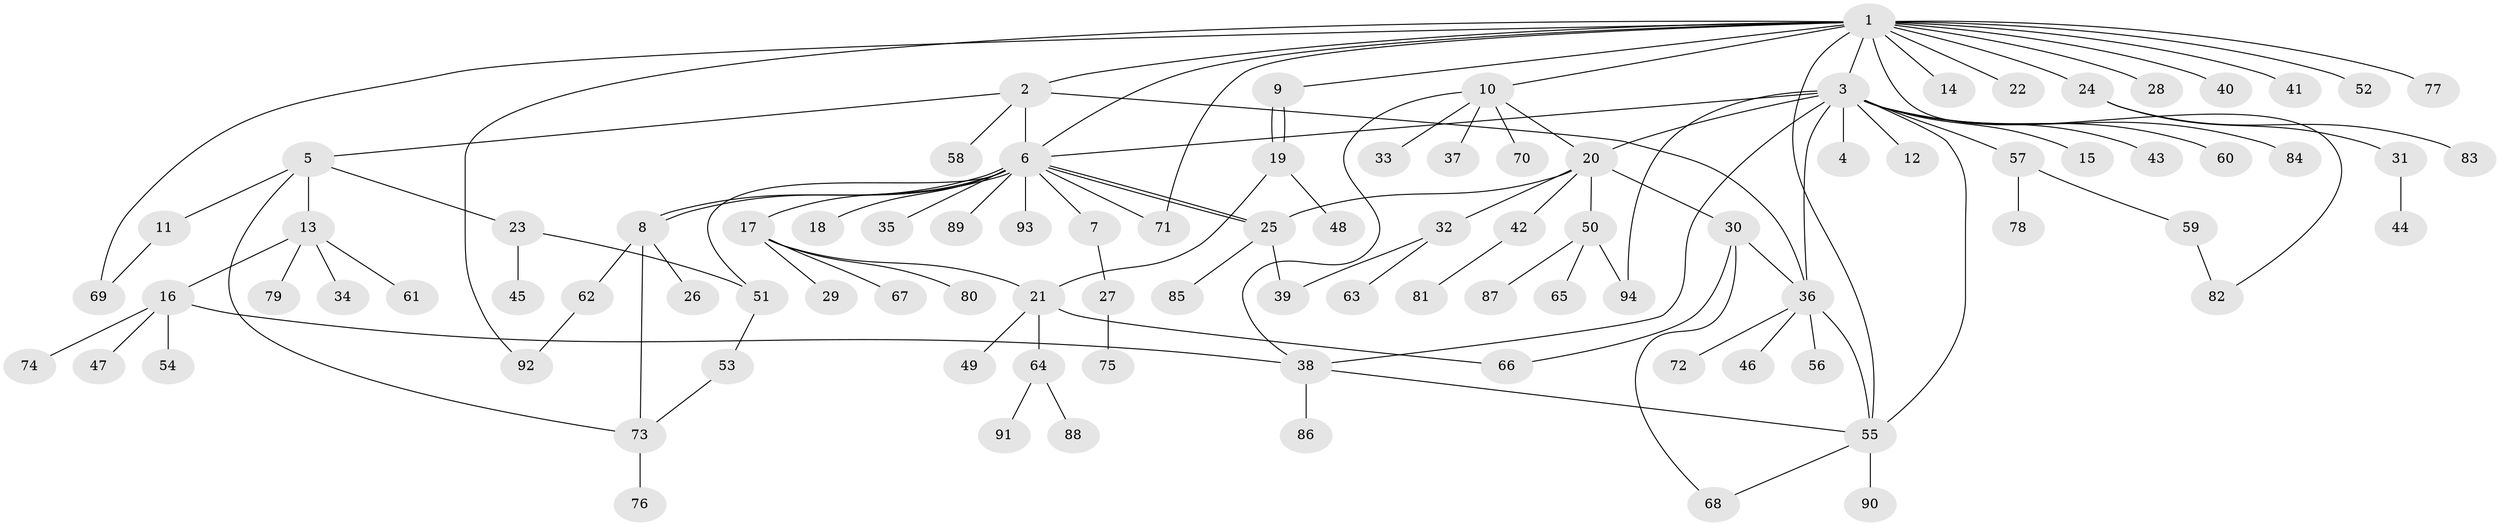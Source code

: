 // coarse degree distribution, {18: 0.014705882352941176, 8: 0.014705882352941176, 13: 0.014705882352941176, 1: 0.5441176470588235, 16: 0.014705882352941176, 2: 0.22058823529411764, 5: 0.014705882352941176, 4: 0.10294117647058823, 9: 0.014705882352941176, 10: 0.014705882352941176, 3: 0.029411764705882353}
// Generated by graph-tools (version 1.1) at 2025/41/03/06/25 10:41:47]
// undirected, 94 vertices, 119 edges
graph export_dot {
graph [start="1"]
  node [color=gray90,style=filled];
  1;
  2;
  3;
  4;
  5;
  6;
  7;
  8;
  9;
  10;
  11;
  12;
  13;
  14;
  15;
  16;
  17;
  18;
  19;
  20;
  21;
  22;
  23;
  24;
  25;
  26;
  27;
  28;
  29;
  30;
  31;
  32;
  33;
  34;
  35;
  36;
  37;
  38;
  39;
  40;
  41;
  42;
  43;
  44;
  45;
  46;
  47;
  48;
  49;
  50;
  51;
  52;
  53;
  54;
  55;
  56;
  57;
  58;
  59;
  60;
  61;
  62;
  63;
  64;
  65;
  66;
  67;
  68;
  69;
  70;
  71;
  72;
  73;
  74;
  75;
  76;
  77;
  78;
  79;
  80;
  81;
  82;
  83;
  84;
  85;
  86;
  87;
  88;
  89;
  90;
  91;
  92;
  93;
  94;
  1 -- 2;
  1 -- 3;
  1 -- 6;
  1 -- 9;
  1 -- 10;
  1 -- 14;
  1 -- 22;
  1 -- 24;
  1 -- 28;
  1 -- 40;
  1 -- 41;
  1 -- 52;
  1 -- 55;
  1 -- 69;
  1 -- 71;
  1 -- 77;
  1 -- 82;
  1 -- 92;
  2 -- 5;
  2 -- 6;
  2 -- 36;
  2 -- 58;
  3 -- 4;
  3 -- 6;
  3 -- 12;
  3 -- 15;
  3 -- 20;
  3 -- 36;
  3 -- 38;
  3 -- 43;
  3 -- 55;
  3 -- 57;
  3 -- 60;
  3 -- 84;
  3 -- 94;
  5 -- 11;
  5 -- 13;
  5 -- 23;
  5 -- 73;
  6 -- 7;
  6 -- 8;
  6 -- 8;
  6 -- 17;
  6 -- 18;
  6 -- 25;
  6 -- 25;
  6 -- 35;
  6 -- 51;
  6 -- 71;
  6 -- 89;
  6 -- 93;
  7 -- 27;
  8 -- 26;
  8 -- 62;
  8 -- 73;
  9 -- 19;
  9 -- 19;
  10 -- 20;
  10 -- 33;
  10 -- 37;
  10 -- 38;
  10 -- 70;
  11 -- 69;
  13 -- 16;
  13 -- 34;
  13 -- 61;
  13 -- 79;
  16 -- 38;
  16 -- 47;
  16 -- 54;
  16 -- 74;
  17 -- 21;
  17 -- 29;
  17 -- 67;
  17 -- 80;
  19 -- 21;
  19 -- 48;
  20 -- 25;
  20 -- 30;
  20 -- 32;
  20 -- 42;
  20 -- 50;
  21 -- 49;
  21 -- 64;
  21 -- 66;
  23 -- 45;
  23 -- 51;
  24 -- 31;
  24 -- 83;
  25 -- 39;
  25 -- 85;
  27 -- 75;
  30 -- 36;
  30 -- 66;
  30 -- 68;
  31 -- 44;
  32 -- 39;
  32 -- 63;
  36 -- 46;
  36 -- 55;
  36 -- 56;
  36 -- 72;
  38 -- 55;
  38 -- 86;
  42 -- 81;
  50 -- 65;
  50 -- 87;
  50 -- 94;
  51 -- 53;
  53 -- 73;
  55 -- 68;
  55 -- 90;
  57 -- 59;
  57 -- 78;
  59 -- 82;
  62 -- 92;
  64 -- 88;
  64 -- 91;
  73 -- 76;
}
